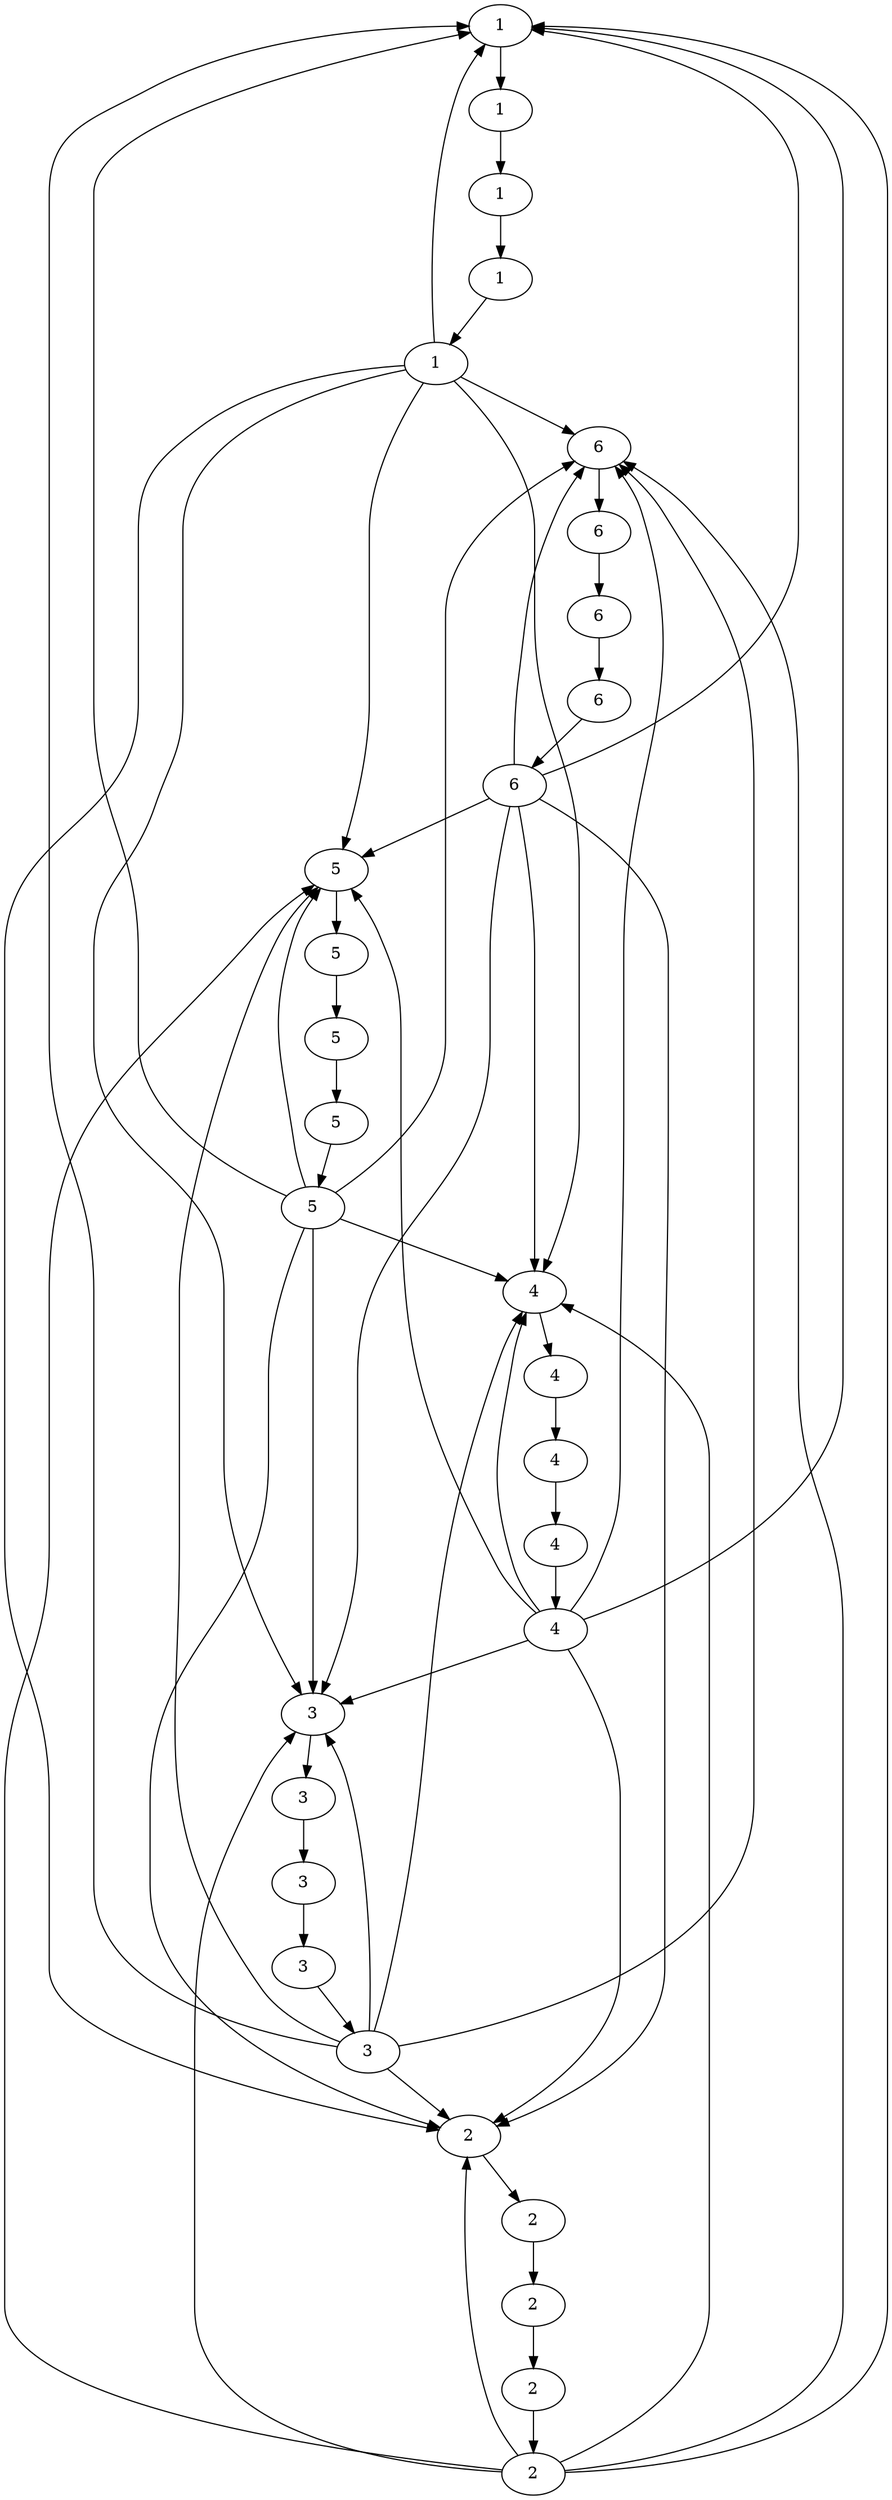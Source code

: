digraph causal
{
	0 [label="1"]	
	1 [label="1"]	
	2 [label="1"]	
	3 [label="1"]	
	4 [label="1"]	
	5 [label="2"]	
	6 [label="2"]	
	7 [label="2"]	
	8 [label="2"]	
	9 [label="2"]	
	10 [label="3"]	
	11 [label="3"]	
	12 [label="3"]	
	13 [label="3"]	
	14 [label="3"]	
	15 [label="4"]	
	16 [label="4"]	
	17 [label="4"]	
	18 [label="4"]	
	19 [label="4"]	
	20 [label="5"]	
	21 [label="5"]	
	22 [label="5"]	
	23 [label="5"]	
	24 [label="5"]	
	25 [label="6"]	
	26 [label="6"]	
	27 [label="6"]	
	28 [label="6"]	
	29 [label="6"]	
	29 -> 0
	29 -> 5
	29 -> 10
	29 -> 15
	29 -> 20
	29 -> 25
	4 -> 0
	4 -> 5
	4 -> 10
	4 -> 15
	4 -> 20
	4 -> 25
	9 -> 0
	9 -> 5
	9 -> 10
	9 -> 15
	9 -> 20
	9 -> 25
	14 -> 0
	14 -> 5
	14 -> 10
	14 -> 15
	14 -> 20
	14 -> 25
	19 -> 0
	19 -> 5
	19 -> 10
	19 -> 15
	19 -> 20
	19 -> 25
	24 -> 0
	24 -> 5
	24 -> 10
	24 -> 15
	24 -> 20
	24 -> 25
	0 -> 1
	1 -> 2
	2 -> 3
	3 -> 4
	5 -> 6
	6 -> 7
	7 -> 8
	8 -> 9
	10 -> 11
	11 -> 12
	12 -> 13
	13 -> 14
	15 -> 16
	16 -> 17
	17 -> 18
	18 -> 19
	20 -> 21
	21 -> 22
	22 -> 23
	23 -> 24
	25 -> 26
	26 -> 27
	27 -> 28
	28 -> 29
}
